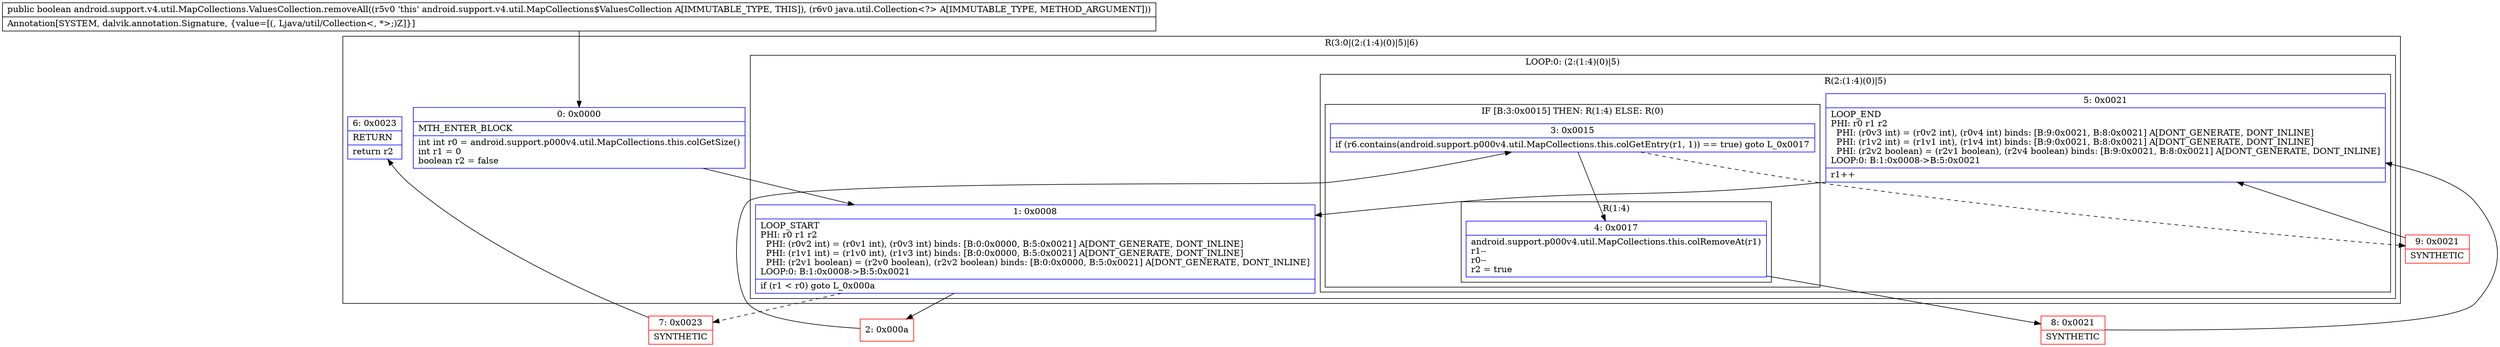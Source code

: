 digraph "CFG forandroid.support.v4.util.MapCollections.ValuesCollection.removeAll(Ljava\/util\/Collection;)Z" {
subgraph cluster_Region_616073346 {
label = "R(3:0|(2:(1:4)(0)|5)|6)";
node [shape=record,color=blue];
Node_0 [shape=record,label="{0\:\ 0x0000|MTH_ENTER_BLOCK\l|int int r0 = android.support.p000v4.util.MapCollections.this.colGetSize()\lint r1 = 0\lboolean r2 = false\l}"];
subgraph cluster_LoopRegion_124233323 {
label = "LOOP:0: (2:(1:4)(0)|5)";
node [shape=record,color=blue];
Node_1 [shape=record,label="{1\:\ 0x0008|LOOP_START\lPHI: r0 r1 r2 \l  PHI: (r0v2 int) = (r0v1 int), (r0v3 int) binds: [B:0:0x0000, B:5:0x0021] A[DONT_GENERATE, DONT_INLINE]\l  PHI: (r1v1 int) = (r1v0 int), (r1v3 int) binds: [B:0:0x0000, B:5:0x0021] A[DONT_GENERATE, DONT_INLINE]\l  PHI: (r2v1 boolean) = (r2v0 boolean), (r2v2 boolean) binds: [B:0:0x0000, B:5:0x0021] A[DONT_GENERATE, DONT_INLINE]\lLOOP:0: B:1:0x0008\-\>B:5:0x0021\l|if (r1 \< r0) goto L_0x000a\l}"];
subgraph cluster_Region_1768512700 {
label = "R(2:(1:4)(0)|5)";
node [shape=record,color=blue];
subgraph cluster_IfRegion_167060875 {
label = "IF [B:3:0x0015] THEN: R(1:4) ELSE: R(0)";
node [shape=record,color=blue];
Node_3 [shape=record,label="{3\:\ 0x0015|if (r6.contains(android.support.p000v4.util.MapCollections.this.colGetEntry(r1, 1)) == true) goto L_0x0017\l}"];
subgraph cluster_Region_1078800984 {
label = "R(1:4)";
node [shape=record,color=blue];
Node_4 [shape=record,label="{4\:\ 0x0017|android.support.p000v4.util.MapCollections.this.colRemoveAt(r1)\lr1\-\-\lr0\-\-\lr2 = true\l}"];
}
subgraph cluster_Region_362803298 {
label = "R(0)";
node [shape=record,color=blue];
}
}
Node_5 [shape=record,label="{5\:\ 0x0021|LOOP_END\lPHI: r0 r1 r2 \l  PHI: (r0v3 int) = (r0v2 int), (r0v4 int) binds: [B:9:0x0021, B:8:0x0021] A[DONT_GENERATE, DONT_INLINE]\l  PHI: (r1v2 int) = (r1v1 int), (r1v4 int) binds: [B:9:0x0021, B:8:0x0021] A[DONT_GENERATE, DONT_INLINE]\l  PHI: (r2v2 boolean) = (r2v1 boolean), (r2v4 boolean) binds: [B:9:0x0021, B:8:0x0021] A[DONT_GENERATE, DONT_INLINE]\lLOOP:0: B:1:0x0008\-\>B:5:0x0021\l|r1++\l}"];
}
}
Node_6 [shape=record,label="{6\:\ 0x0023|RETURN\l|return r2\l}"];
}
Node_2 [shape=record,color=red,label="{2\:\ 0x000a}"];
Node_7 [shape=record,color=red,label="{7\:\ 0x0023|SYNTHETIC\l}"];
Node_8 [shape=record,color=red,label="{8\:\ 0x0021|SYNTHETIC\l}"];
Node_9 [shape=record,color=red,label="{9\:\ 0x0021|SYNTHETIC\l}"];
MethodNode[shape=record,label="{public boolean android.support.v4.util.MapCollections.ValuesCollection.removeAll((r5v0 'this' android.support.v4.util.MapCollections$ValuesCollection A[IMMUTABLE_TYPE, THIS]), (r6v0 java.util.Collection\<?\> A[IMMUTABLE_TYPE, METHOD_ARGUMENT]))  | Annotation[SYSTEM, dalvik.annotation.Signature, \{value=[(, Ljava\/util\/Collection\<, *\>;)Z]\}]\l}"];
MethodNode -> Node_0;
Node_0 -> Node_1;
Node_1 -> Node_2;
Node_1 -> Node_7[style=dashed];
Node_3 -> Node_4;
Node_3 -> Node_9[style=dashed];
Node_4 -> Node_8;
Node_5 -> Node_1;
Node_2 -> Node_3;
Node_7 -> Node_6;
Node_8 -> Node_5;
Node_9 -> Node_5;
}

